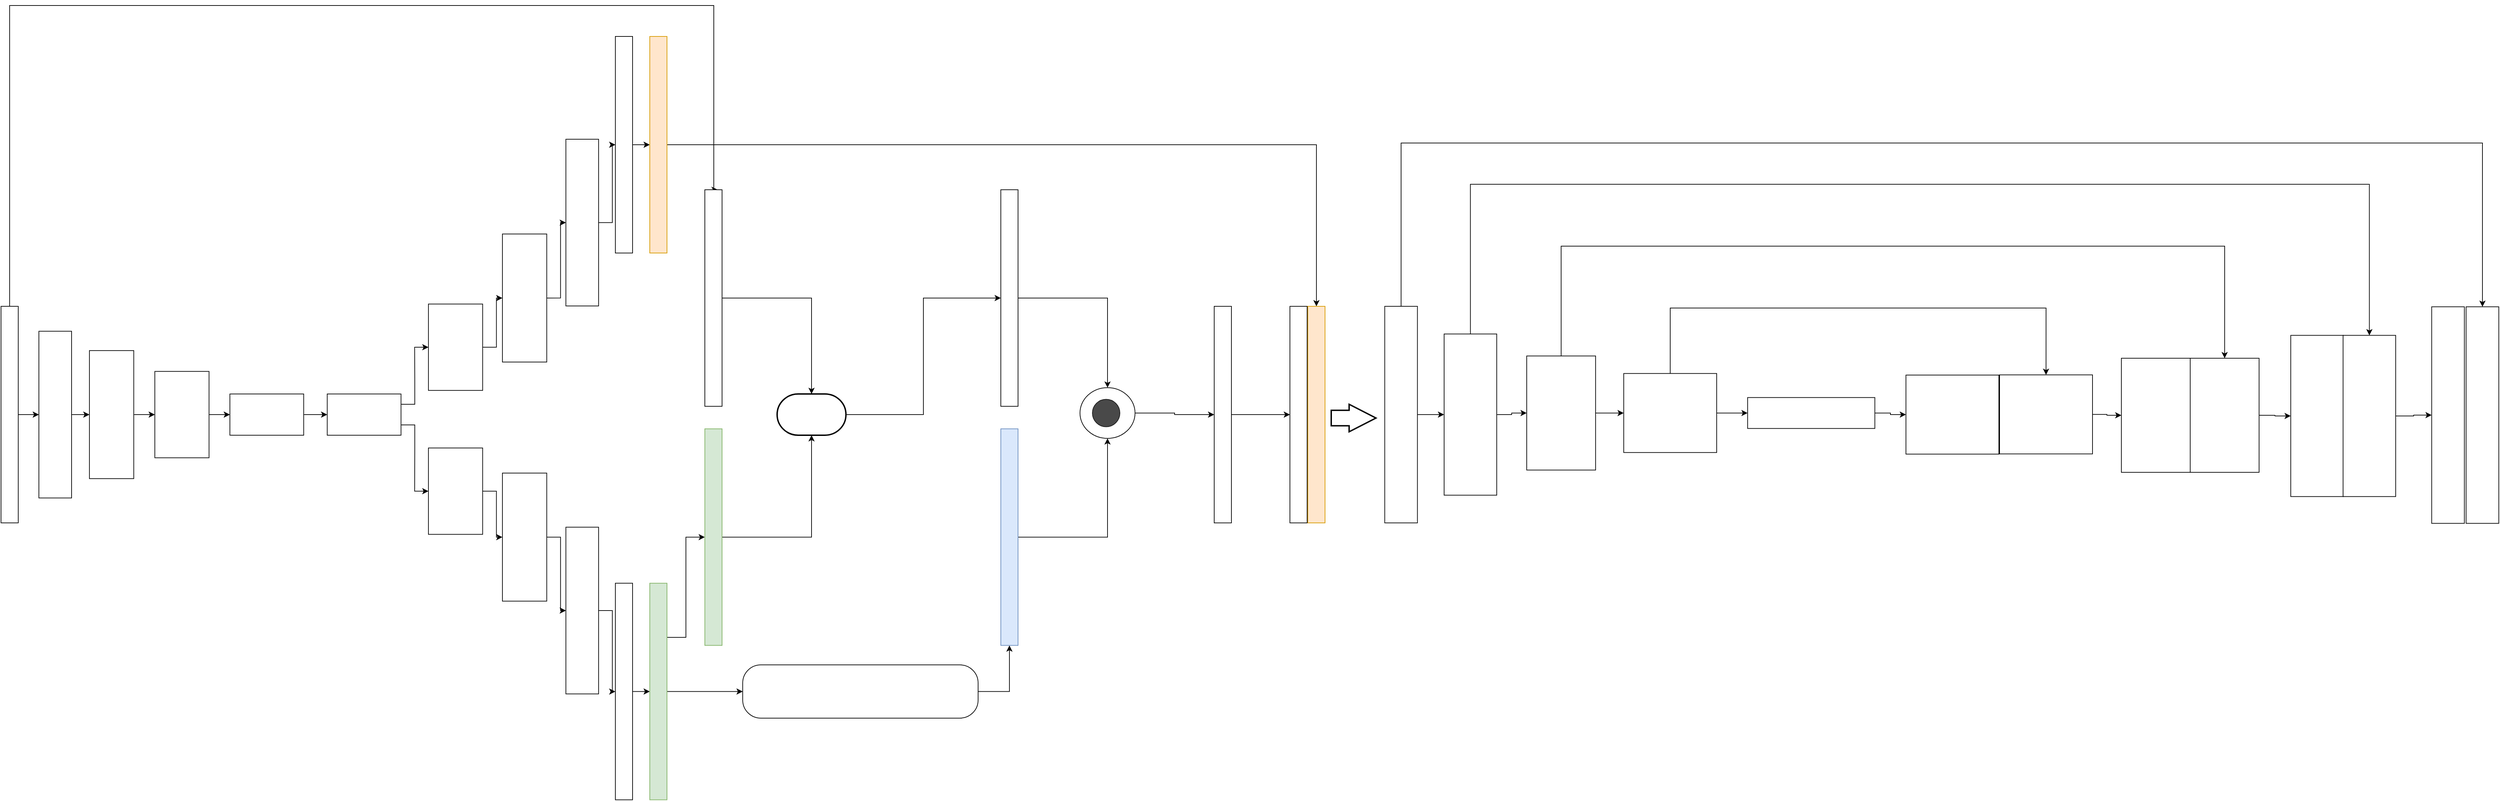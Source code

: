<mxfile version="14.2.6" type="github">
  <diagram id="Co06z8hA1GL9u4y0MS8U" name="Page-1">
    <mxGraphModel dx="4152" dy="2192" grid="1" gridSize="10" guides="1" tooltips="1" connect="1" arrows="1" fold="1" page="1" pageScale="1" pageWidth="1920" pageHeight="1200" math="0" shadow="0">
      <root>
        <mxCell id="0" />
        <mxCell id="1" parent="0" />
        <mxCell id="M1MvqmyT8SCQ5gQmqWjW-36" style="edgeStyle=orthogonalEdgeStyle;rounded=0;orthogonalLoop=1;jettySize=auto;html=1;exitX=1;exitY=0.5;exitDx=0;exitDy=0;entryX=1;entryY=0.75;entryDx=0;entryDy=0;" edge="1" parent="1" source="M1MvqmyT8SCQ5gQmqWjW-3" target="M1MvqmyT8SCQ5gQmqWjW-28">
          <mxGeometry relative="1" as="geometry">
            <Array as="points">
              <mxPoint x="55" y="120" />
              <mxPoint x="1078" y="120" />
              <mxPoint x="1078" y="388" />
            </Array>
          </mxGeometry>
        </mxCell>
        <mxCell id="M1MvqmyT8SCQ5gQmqWjW-77" style="edgeStyle=orthogonalEdgeStyle;rounded=0;orthogonalLoop=1;jettySize=auto;html=1;exitX=0.5;exitY=1;exitDx=0;exitDy=0;entryX=0.5;entryY=0;entryDx=0;entryDy=0;" edge="1" parent="1" source="M1MvqmyT8SCQ5gQmqWjW-3" target="M1MvqmyT8SCQ5gQmqWjW-4">
          <mxGeometry relative="1" as="geometry" />
        </mxCell>
        <mxCell id="M1MvqmyT8SCQ5gQmqWjW-3" value="" style="rounded=0;whiteSpace=wrap;html=1;rotation=-90;" vertex="1" parent="1">
          <mxGeometry x="-102.5" y="702.5" width="315" height="25" as="geometry" />
        </mxCell>
        <mxCell id="M1MvqmyT8SCQ5gQmqWjW-78" style="edgeStyle=orthogonalEdgeStyle;rounded=0;orthogonalLoop=1;jettySize=auto;html=1;exitX=0.5;exitY=1;exitDx=0;exitDy=0;entryX=0.5;entryY=0;entryDx=0;entryDy=0;" edge="1" parent="1" source="M1MvqmyT8SCQ5gQmqWjW-4" target="M1MvqmyT8SCQ5gQmqWjW-5">
          <mxGeometry relative="1" as="geometry" />
        </mxCell>
        <mxCell id="M1MvqmyT8SCQ5gQmqWjW-4" value="" style="rounded=0;whiteSpace=wrap;html=1;rotation=-90;" vertex="1" parent="1">
          <mxGeometry y="691.26" width="242.5" height="47.5" as="geometry" />
        </mxCell>
        <mxCell id="M1MvqmyT8SCQ5gQmqWjW-79" style="edgeStyle=orthogonalEdgeStyle;rounded=0;orthogonalLoop=1;jettySize=auto;html=1;exitX=0.5;exitY=1;exitDx=0;exitDy=0;entryX=0.5;entryY=0;entryDx=0;entryDy=0;" edge="1" parent="1" source="M1MvqmyT8SCQ5gQmqWjW-5" target="M1MvqmyT8SCQ5gQmqWjW-6">
          <mxGeometry relative="1" as="geometry" />
        </mxCell>
        <mxCell id="M1MvqmyT8SCQ5gQmqWjW-5" value="" style="rounded=0;whiteSpace=wrap;html=1;rotation=-90;" vertex="1" parent="1">
          <mxGeometry x="110" y="682.82" width="186.25" height="64.39" as="geometry" />
        </mxCell>
        <mxCell id="M1MvqmyT8SCQ5gQmqWjW-80" style="edgeStyle=orthogonalEdgeStyle;rounded=0;orthogonalLoop=1;jettySize=auto;html=1;exitX=0.5;exitY=1;exitDx=0;exitDy=0;entryX=0.5;entryY=0;entryDx=0;entryDy=0;" edge="1" parent="1" source="M1MvqmyT8SCQ5gQmqWjW-6" target="M1MvqmyT8SCQ5gQmqWjW-8">
          <mxGeometry relative="1" as="geometry" />
        </mxCell>
        <mxCell id="M1MvqmyT8SCQ5gQmqWjW-6" value="" style="rounded=0;whiteSpace=wrap;html=1;rotation=-90;" vertex="1" parent="1">
          <mxGeometry x="242.5" y="675.62" width="125.63" height="78.76" as="geometry" />
        </mxCell>
        <mxCell id="M1MvqmyT8SCQ5gQmqWjW-81" style="edgeStyle=orthogonalEdgeStyle;rounded=0;orthogonalLoop=1;jettySize=auto;html=1;exitX=0.5;exitY=1;exitDx=0;exitDy=0;entryX=0.5;entryY=0;entryDx=0;entryDy=0;" edge="1" parent="1" source="M1MvqmyT8SCQ5gQmqWjW-8" target="M1MvqmyT8SCQ5gQmqWjW-9">
          <mxGeometry relative="1" as="geometry" />
        </mxCell>
        <mxCell id="M1MvqmyT8SCQ5gQmqWjW-8" value="" style="rounded=0;whiteSpace=wrap;html=1;rotation=-90;" vertex="1" parent="1">
          <mxGeometry x="398.6" y="661.4" width="60" height="107.2" as="geometry" />
        </mxCell>
        <mxCell id="M1MvqmyT8SCQ5gQmqWjW-82" style="edgeStyle=orthogonalEdgeStyle;rounded=0;orthogonalLoop=1;jettySize=auto;html=1;exitX=0.75;exitY=1;exitDx=0;exitDy=0;entryX=0.5;entryY=0;entryDx=0;entryDy=0;" edge="1" parent="1" source="M1MvqmyT8SCQ5gQmqWjW-9" target="M1MvqmyT8SCQ5gQmqWjW-13">
          <mxGeometry relative="1" as="geometry" />
        </mxCell>
        <mxCell id="M1MvqmyT8SCQ5gQmqWjW-83" style="edgeStyle=orthogonalEdgeStyle;rounded=0;orthogonalLoop=1;jettySize=auto;html=1;exitX=0.25;exitY=1;exitDx=0;exitDy=0;entryX=0.5;entryY=0;entryDx=0;entryDy=0;" edge="1" parent="1" source="M1MvqmyT8SCQ5gQmqWjW-9" target="M1MvqmyT8SCQ5gQmqWjW-17">
          <mxGeometry relative="1" as="geometry" />
        </mxCell>
        <mxCell id="M1MvqmyT8SCQ5gQmqWjW-9" value="" style="rounded=0;whiteSpace=wrap;html=1;rotation=-90;" vertex="1" parent="1">
          <mxGeometry x="540" y="661.4" width="60" height="107.2" as="geometry" />
        </mxCell>
        <mxCell id="M1MvqmyT8SCQ5gQmqWjW-87" style="edgeStyle=orthogonalEdgeStyle;rounded=0;orthogonalLoop=1;jettySize=auto;html=1;exitX=0.5;exitY=1;exitDx=0;exitDy=0;entryX=0.5;entryY=0;entryDx=0;entryDy=0;" edge="1" parent="1" source="M1MvqmyT8SCQ5gQmqWjW-10" target="M1MvqmyT8SCQ5gQmqWjW-30">
          <mxGeometry relative="1" as="geometry" />
        </mxCell>
        <mxCell id="M1MvqmyT8SCQ5gQmqWjW-10" value="" style="rounded=0;whiteSpace=wrap;html=1;rotation=-90;" vertex="1" parent="1">
          <mxGeometry x="790" y="310" width="315" height="25" as="geometry" />
        </mxCell>
        <mxCell id="M1MvqmyT8SCQ5gQmqWjW-86" style="edgeStyle=orthogonalEdgeStyle;rounded=0;orthogonalLoop=1;jettySize=auto;html=1;exitX=0.5;exitY=1;exitDx=0;exitDy=0;entryX=0.5;entryY=0;entryDx=0;entryDy=0;" edge="1" parent="1" source="M1MvqmyT8SCQ5gQmqWjW-11" target="M1MvqmyT8SCQ5gQmqWjW-10">
          <mxGeometry relative="1" as="geometry" />
        </mxCell>
        <mxCell id="M1MvqmyT8SCQ5gQmqWjW-11" value="" style="rounded=0;whiteSpace=wrap;html=1;rotation=-90;" vertex="1" parent="1">
          <mxGeometry x="765.63" y="412" width="242.5" height="47.5" as="geometry" />
        </mxCell>
        <mxCell id="M1MvqmyT8SCQ5gQmqWjW-85" style="edgeStyle=orthogonalEdgeStyle;rounded=0;orthogonalLoop=1;jettySize=auto;html=1;exitX=0.5;exitY=1;exitDx=0;exitDy=0;entryX=0.5;entryY=0;entryDx=0;entryDy=0;" edge="1" parent="1" source="M1MvqmyT8SCQ5gQmqWjW-12" target="M1MvqmyT8SCQ5gQmqWjW-11">
          <mxGeometry relative="1" as="geometry" />
        </mxCell>
        <mxCell id="M1MvqmyT8SCQ5gQmqWjW-12" value="" style="rounded=0;whiteSpace=wrap;html=1;rotation=-90;" vertex="1" parent="1">
          <mxGeometry x="710" y="513.25" width="186.25" height="64.39" as="geometry" />
        </mxCell>
        <mxCell id="M1MvqmyT8SCQ5gQmqWjW-84" style="edgeStyle=orthogonalEdgeStyle;rounded=0;orthogonalLoop=1;jettySize=auto;html=1;exitX=0.5;exitY=1;exitDx=0;exitDy=0;" edge="1" parent="1" source="M1MvqmyT8SCQ5gQmqWjW-13" target="M1MvqmyT8SCQ5gQmqWjW-12">
          <mxGeometry relative="1" as="geometry" />
        </mxCell>
        <mxCell id="M1MvqmyT8SCQ5gQmqWjW-13" value="" style="rounded=0;whiteSpace=wrap;html=1;rotation=-90;" vertex="1" parent="1">
          <mxGeometry x="640" y="577.64" width="125.63" height="78.76" as="geometry" />
        </mxCell>
        <mxCell id="M1MvqmyT8SCQ5gQmqWjW-88" style="edgeStyle=orthogonalEdgeStyle;rounded=0;orthogonalLoop=1;jettySize=auto;html=1;exitX=0.5;exitY=1;exitDx=0;exitDy=0;entryX=0.5;entryY=0;entryDx=0;entryDy=0;" edge="1" parent="1" source="M1MvqmyT8SCQ5gQmqWjW-17" target="M1MvqmyT8SCQ5gQmqWjW-18">
          <mxGeometry relative="1" as="geometry" />
        </mxCell>
        <mxCell id="M1MvqmyT8SCQ5gQmqWjW-17" value="" style="rounded=0;whiteSpace=wrap;html=1;rotation=-90;" vertex="1" parent="1">
          <mxGeometry x="639.995" y="786.995" width="125.63" height="78.76" as="geometry" />
        </mxCell>
        <mxCell id="M1MvqmyT8SCQ5gQmqWjW-89" style="edgeStyle=orthogonalEdgeStyle;rounded=0;orthogonalLoop=1;jettySize=auto;html=1;exitX=0.5;exitY=1;exitDx=0;exitDy=0;entryX=0.5;entryY=0;entryDx=0;entryDy=0;" edge="1" parent="1" source="M1MvqmyT8SCQ5gQmqWjW-18" target="M1MvqmyT8SCQ5gQmqWjW-19">
          <mxGeometry relative="1" as="geometry" />
        </mxCell>
        <mxCell id="M1MvqmyT8SCQ5gQmqWjW-18" value="" style="rounded=0;whiteSpace=wrap;html=1;rotation=-90;" vertex="1" parent="1">
          <mxGeometry x="710" y="861" width="186.25" height="64.39" as="geometry" />
        </mxCell>
        <mxCell id="M1MvqmyT8SCQ5gQmqWjW-90" style="edgeStyle=orthogonalEdgeStyle;rounded=0;orthogonalLoop=1;jettySize=auto;html=1;exitX=0.5;exitY=1;exitDx=0;exitDy=0;entryX=0.5;entryY=0;entryDx=0;entryDy=0;" edge="1" parent="1" source="M1MvqmyT8SCQ5gQmqWjW-19" target="M1MvqmyT8SCQ5gQmqWjW-20">
          <mxGeometry relative="1" as="geometry" />
        </mxCell>
        <mxCell id="M1MvqmyT8SCQ5gQmqWjW-19" value="" style="rounded=0;whiteSpace=wrap;html=1;rotation=-90;" vertex="1" parent="1">
          <mxGeometry x="765.63" y="976.25" width="242.5" height="47.5" as="geometry" />
        </mxCell>
        <mxCell id="M1MvqmyT8SCQ5gQmqWjW-91" style="edgeStyle=orthogonalEdgeStyle;rounded=0;orthogonalLoop=1;jettySize=auto;html=1;exitX=0.5;exitY=1;exitDx=0;exitDy=0;entryX=0.5;entryY=0;entryDx=0;entryDy=0;" edge="1" parent="1" source="M1MvqmyT8SCQ5gQmqWjW-20" target="M1MvqmyT8SCQ5gQmqWjW-29">
          <mxGeometry relative="1" as="geometry" />
        </mxCell>
        <mxCell id="M1MvqmyT8SCQ5gQmqWjW-20" value="" style="rounded=0;whiteSpace=wrap;html=1;rotation=-90;" vertex="1" parent="1">
          <mxGeometry x="790" y="1105.25" width="315" height="25" as="geometry" />
        </mxCell>
        <mxCell id="M1MvqmyT8SCQ5gQmqWjW-38" style="edgeStyle=orthogonalEdgeStyle;rounded=0;orthogonalLoop=1;jettySize=auto;html=1;exitX=1;exitY=0.5;exitDx=0;exitDy=0;entryX=0;entryY=0.5;entryDx=0;entryDy=0;" edge="1" parent="1" source="M1MvqmyT8SCQ5gQmqWjW-23" target="M1MvqmyT8SCQ5gQmqWjW-37">
          <mxGeometry relative="1" as="geometry" />
        </mxCell>
        <mxCell id="M1MvqmyT8SCQ5gQmqWjW-23" value="" style="rounded=1;whiteSpace=wrap;html=1;arcSize=34;" vertex="1" parent="1">
          <mxGeometry x="1120" y="1079" width="342" height="77.5" as="geometry" />
        </mxCell>
        <mxCell id="M1MvqmyT8SCQ5gQmqWjW-48" style="edgeStyle=orthogonalEdgeStyle;rounded=0;orthogonalLoop=1;jettySize=auto;html=1;exitX=1;exitY=0.5;exitDx=0;exitDy=0;exitPerimeter=0;entryX=0.5;entryY=0;entryDx=0;entryDy=0;" edge="1" parent="1" source="M1MvqmyT8SCQ5gQmqWjW-24" target="M1MvqmyT8SCQ5gQmqWjW-47">
          <mxGeometry relative="1" as="geometry" />
        </mxCell>
        <mxCell id="M1MvqmyT8SCQ5gQmqWjW-24" value="" style="verticalLabelPosition=bottom;verticalAlign=top;html=1;shape=mxgraph.flowchart.on-page_reference;" vertex="1" parent="1">
          <mxGeometry x="1610" y="675.82" width="80" height="73.75" as="geometry" />
        </mxCell>
        <mxCell id="M1MvqmyT8SCQ5gQmqWjW-45" style="edgeStyle=orthogonalEdgeStyle;rounded=0;orthogonalLoop=1;jettySize=auto;html=1;exitX=0.5;exitY=1;exitDx=0;exitDy=0;entryX=0.5;entryY=0;entryDx=0;entryDy=0;entryPerimeter=0;" edge="1" parent="1" source="M1MvqmyT8SCQ5gQmqWjW-25" target="M1MvqmyT8SCQ5gQmqWjW-24">
          <mxGeometry relative="1" as="geometry" />
        </mxCell>
        <mxCell id="M1MvqmyT8SCQ5gQmqWjW-25" value="" style="rounded=0;whiteSpace=wrap;html=1;rotation=-90;" vertex="1" parent="1">
          <mxGeometry x="1350" y="532.95" width="315" height="25" as="geometry" />
        </mxCell>
        <mxCell id="M1MvqmyT8SCQ5gQmqWjW-40" style="edgeStyle=orthogonalEdgeStyle;rounded=0;orthogonalLoop=1;jettySize=auto;html=1;exitX=0.5;exitY=1;exitDx=0;exitDy=0;entryX=0.5;entryY=0;entryDx=0;entryDy=0;entryPerimeter=0;" edge="1" parent="1" source="M1MvqmyT8SCQ5gQmqWjW-28" target="M1MvqmyT8SCQ5gQmqWjW-39">
          <mxGeometry relative="1" as="geometry" />
        </mxCell>
        <mxCell id="M1MvqmyT8SCQ5gQmqWjW-28" value="" style="rounded=0;whiteSpace=wrap;html=1;rotation=-90;" vertex="1" parent="1">
          <mxGeometry x="920" y="532.95" width="315" height="25" as="geometry" />
        </mxCell>
        <mxCell id="M1MvqmyT8SCQ5gQmqWjW-34" style="edgeStyle=orthogonalEdgeStyle;rounded=0;orthogonalLoop=1;jettySize=auto;html=1;exitX=0.75;exitY=1;exitDx=0;exitDy=0;entryX=0.5;entryY=0;entryDx=0;entryDy=0;" edge="1" parent="1" source="M1MvqmyT8SCQ5gQmqWjW-29" target="M1MvqmyT8SCQ5gQmqWjW-31">
          <mxGeometry relative="1" as="geometry" />
        </mxCell>
        <mxCell id="M1MvqmyT8SCQ5gQmqWjW-35" style="edgeStyle=orthogonalEdgeStyle;rounded=0;orthogonalLoop=1;jettySize=auto;html=1;exitX=0.5;exitY=1;exitDx=0;exitDy=0;entryX=0;entryY=0.5;entryDx=0;entryDy=0;" edge="1" parent="1" source="M1MvqmyT8SCQ5gQmqWjW-29" target="M1MvqmyT8SCQ5gQmqWjW-23">
          <mxGeometry relative="1" as="geometry" />
        </mxCell>
        <mxCell id="M1MvqmyT8SCQ5gQmqWjW-29" value="" style="rounded=0;whiteSpace=wrap;html=1;rotation=-90;fillColor=#d5e8d4;strokeColor=#82b366;" vertex="1" parent="1">
          <mxGeometry x="840" y="1105.25" width="315" height="25" as="geometry" />
        </mxCell>
        <mxCell id="M1MvqmyT8SCQ5gQmqWjW-51" style="edgeStyle=orthogonalEdgeStyle;rounded=0;orthogonalLoop=1;jettySize=auto;html=1;exitX=0.5;exitY=1;exitDx=0;exitDy=0;" edge="1" parent="1" source="M1MvqmyT8SCQ5gQmqWjW-30" target="M1MvqmyT8SCQ5gQmqWjW-50">
          <mxGeometry relative="1" as="geometry" />
        </mxCell>
        <mxCell id="M1MvqmyT8SCQ5gQmqWjW-30" value="" style="rounded=0;whiteSpace=wrap;html=1;rotation=-90;fillColor=#ffe6cc;strokeColor=#d79b00;" vertex="1" parent="1">
          <mxGeometry x="840" y="310" width="315" height="25" as="geometry" />
        </mxCell>
        <mxCell id="M1MvqmyT8SCQ5gQmqWjW-41" style="edgeStyle=orthogonalEdgeStyle;rounded=0;orthogonalLoop=1;jettySize=auto;html=1;exitX=0.5;exitY=1;exitDx=0;exitDy=0;entryX=0.5;entryY=1;entryDx=0;entryDy=0;entryPerimeter=0;" edge="1" parent="1" source="M1MvqmyT8SCQ5gQmqWjW-31" target="M1MvqmyT8SCQ5gQmqWjW-39">
          <mxGeometry relative="1" as="geometry" />
        </mxCell>
        <mxCell id="M1MvqmyT8SCQ5gQmqWjW-31" value="" style="rounded=0;whiteSpace=wrap;html=1;rotation=-90;fillColor=#d5e8d4;strokeColor=#82b366;" vertex="1" parent="1">
          <mxGeometry x="920" y="880.7" width="315" height="25" as="geometry" />
        </mxCell>
        <mxCell id="M1MvqmyT8SCQ5gQmqWjW-46" style="edgeStyle=orthogonalEdgeStyle;rounded=0;orthogonalLoop=1;jettySize=auto;html=1;exitX=0.5;exitY=1;exitDx=0;exitDy=0;entryX=0.5;entryY=1;entryDx=0;entryDy=0;entryPerimeter=0;" edge="1" parent="1" source="M1MvqmyT8SCQ5gQmqWjW-37" target="M1MvqmyT8SCQ5gQmqWjW-24">
          <mxGeometry relative="1" as="geometry" />
        </mxCell>
        <mxCell id="M1MvqmyT8SCQ5gQmqWjW-37" value="" style="rounded=0;whiteSpace=wrap;html=1;rotation=-90;fillColor=#dae8fc;strokeColor=#6c8ebf;" vertex="1" parent="1">
          <mxGeometry x="1350" y="880.7" width="315" height="25" as="geometry" />
        </mxCell>
        <mxCell id="M1MvqmyT8SCQ5gQmqWjW-42" style="edgeStyle=orthogonalEdgeStyle;rounded=0;orthogonalLoop=1;jettySize=auto;html=1;exitX=1;exitY=0.5;exitDx=0;exitDy=0;exitPerimeter=0;entryX=0.5;entryY=0;entryDx=0;entryDy=0;" edge="1" parent="1" source="M1MvqmyT8SCQ5gQmqWjW-39" target="M1MvqmyT8SCQ5gQmqWjW-25">
          <mxGeometry relative="1" as="geometry" />
        </mxCell>
        <mxCell id="M1MvqmyT8SCQ5gQmqWjW-39" value="" style="strokeWidth=2;html=1;shape=mxgraph.flowchart.terminator;whiteSpace=wrap;" vertex="1" parent="1">
          <mxGeometry x="1170" y="684.99" width="100" height="60" as="geometry" />
        </mxCell>
        <mxCell id="M1MvqmyT8SCQ5gQmqWjW-52" style="edgeStyle=orthogonalEdgeStyle;rounded=0;orthogonalLoop=1;jettySize=auto;html=1;exitX=0.5;exitY=1;exitDx=0;exitDy=0;entryX=0.5;entryY=0;entryDx=0;entryDy=0;" edge="1" parent="1" source="M1MvqmyT8SCQ5gQmqWjW-47" target="M1MvqmyT8SCQ5gQmqWjW-49">
          <mxGeometry relative="1" as="geometry" />
        </mxCell>
        <mxCell id="M1MvqmyT8SCQ5gQmqWjW-47" value="" style="rounded=0;whiteSpace=wrap;html=1;rotation=-90;" vertex="1" parent="1">
          <mxGeometry x="1660" y="702.52" width="315" height="25" as="geometry" />
        </mxCell>
        <mxCell id="M1MvqmyT8SCQ5gQmqWjW-49" value="" style="rounded=0;whiteSpace=wrap;html=1;rotation=-90;" vertex="1" parent="1">
          <mxGeometry x="1770" y="702.52" width="315" height="25" as="geometry" />
        </mxCell>
        <mxCell id="M1MvqmyT8SCQ5gQmqWjW-50" value="" style="rounded=0;whiteSpace=wrap;html=1;rotation=-90;fillColor=#ffe6cc;strokeColor=#d79b00;" vertex="1" parent="1">
          <mxGeometry x="1796" y="702.52" width="315" height="25" as="geometry" />
        </mxCell>
        <mxCell id="M1MvqmyT8SCQ5gQmqWjW-72" style="edgeStyle=orthogonalEdgeStyle;rounded=0;orthogonalLoop=1;jettySize=auto;html=1;exitX=1;exitY=0.5;exitDx=0;exitDy=0;entryX=1;entryY=0.5;entryDx=0;entryDy=0;" edge="1" parent="1" source="M1MvqmyT8SCQ5gQmqWjW-53" target="M1MvqmyT8SCQ5gQmqWjW-71">
          <mxGeometry relative="1" as="geometry">
            <Array as="points">
              <mxPoint x="2076" y="320" />
              <mxPoint x="3648" y="320" />
            </Array>
          </mxGeometry>
        </mxCell>
        <mxCell id="M1MvqmyT8SCQ5gQmqWjW-93" style="edgeStyle=orthogonalEdgeStyle;rounded=0;orthogonalLoop=1;jettySize=auto;html=1;exitX=0.5;exitY=1;exitDx=0;exitDy=0;entryX=0.5;entryY=0;entryDx=0;entryDy=0;" edge="1" parent="1" source="M1MvqmyT8SCQ5gQmqWjW-53" target="M1MvqmyT8SCQ5gQmqWjW-57">
          <mxGeometry relative="1" as="geometry" />
        </mxCell>
        <mxCell id="M1MvqmyT8SCQ5gQmqWjW-53" value="" style="rounded=0;whiteSpace=wrap;html=1;rotation=-90;" vertex="1" parent="1">
          <mxGeometry x="1919" y="691.28" width="315" height="47.48" as="geometry" />
        </mxCell>
        <mxCell id="M1MvqmyT8SCQ5gQmqWjW-55" value="" style="verticalLabelPosition=bottom;verticalAlign=top;html=1;strokeWidth=2;shape=mxgraph.arrows2.arrow;dy=0.44;dx=39;notch=0;" vertex="1" parent="1">
          <mxGeometry x="1975" y="700" width="65" height="40" as="geometry" />
        </mxCell>
        <mxCell id="M1MvqmyT8SCQ5gQmqWjW-73" style="edgeStyle=orthogonalEdgeStyle;rounded=0;orthogonalLoop=1;jettySize=auto;html=1;exitX=1;exitY=0.5;exitDx=0;exitDy=0;entryX=1;entryY=0.5;entryDx=0;entryDy=0;" edge="1" parent="1" source="M1MvqmyT8SCQ5gQmqWjW-57" target="M1MvqmyT8SCQ5gQmqWjW-66">
          <mxGeometry relative="1" as="geometry">
            <Array as="points">
              <mxPoint x="2177" y="380" />
              <mxPoint x="3483" y="380" />
            </Array>
          </mxGeometry>
        </mxCell>
        <mxCell id="M1MvqmyT8SCQ5gQmqWjW-94" style="edgeStyle=orthogonalEdgeStyle;rounded=0;orthogonalLoop=1;jettySize=auto;html=1;exitX=0.5;exitY=1;exitDx=0;exitDy=0;entryX=0.5;entryY=0;entryDx=0;entryDy=0;" edge="1" parent="1" source="M1MvqmyT8SCQ5gQmqWjW-57" target="M1MvqmyT8SCQ5gQmqWjW-58">
          <mxGeometry relative="1" as="geometry" />
        </mxCell>
        <mxCell id="M1MvqmyT8SCQ5gQmqWjW-57" value="" style="rounded=0;whiteSpace=wrap;html=1;rotation=-90;" vertex="1" parent="1">
          <mxGeometry x="2060" y="676.77" width="234.47" height="76.43" as="geometry" />
        </mxCell>
        <mxCell id="M1MvqmyT8SCQ5gQmqWjW-74" style="edgeStyle=orthogonalEdgeStyle;rounded=0;orthogonalLoop=1;jettySize=auto;html=1;exitX=1;exitY=0.5;exitDx=0;exitDy=0;entryX=1;entryY=0.5;entryDx=0;entryDy=0;" edge="1" parent="1" source="M1MvqmyT8SCQ5gQmqWjW-58" target="M1MvqmyT8SCQ5gQmqWjW-64">
          <mxGeometry relative="1" as="geometry">
            <Array as="points">
              <mxPoint x="2309" y="470" />
              <mxPoint x="3273" y="470" />
            </Array>
          </mxGeometry>
        </mxCell>
        <mxCell id="M1MvqmyT8SCQ5gQmqWjW-95" style="edgeStyle=orthogonalEdgeStyle;rounded=0;orthogonalLoop=1;jettySize=auto;html=1;exitX=0.5;exitY=1;exitDx=0;exitDy=0;entryX=0.5;entryY=0;entryDx=0;entryDy=0;" edge="1" parent="1" source="M1MvqmyT8SCQ5gQmqWjW-58" target="M1MvqmyT8SCQ5gQmqWjW-59">
          <mxGeometry relative="1" as="geometry" />
        </mxCell>
        <mxCell id="M1MvqmyT8SCQ5gQmqWjW-58" value="" style="rounded=0;whiteSpace=wrap;html=1;rotation=-90;" vertex="1" parent="1">
          <mxGeometry x="2226.08" y="662.67" width="165.94" height="100.06" as="geometry" />
        </mxCell>
        <mxCell id="M1MvqmyT8SCQ5gQmqWjW-75" style="edgeStyle=orthogonalEdgeStyle;rounded=0;orthogonalLoop=1;jettySize=auto;html=1;exitX=1;exitY=0.5;exitDx=0;exitDy=0;entryX=1;entryY=0.5;entryDx=0;entryDy=0;" edge="1" parent="1" source="M1MvqmyT8SCQ5gQmqWjW-59" target="M1MvqmyT8SCQ5gQmqWjW-62">
          <mxGeometry relative="1" as="geometry">
            <Array as="points">
              <mxPoint x="2468" y="560" />
              <mxPoint x="3014" y="560" />
            </Array>
          </mxGeometry>
        </mxCell>
        <mxCell id="M1MvqmyT8SCQ5gQmqWjW-96" style="edgeStyle=orthogonalEdgeStyle;rounded=0;orthogonalLoop=1;jettySize=auto;html=1;exitX=0.5;exitY=1;exitDx=0;exitDy=0;entryX=0.5;entryY=0;entryDx=0;entryDy=0;" edge="1" parent="1" source="M1MvqmyT8SCQ5gQmqWjW-59" target="M1MvqmyT8SCQ5gQmqWjW-60">
          <mxGeometry relative="1" as="geometry" />
        </mxCell>
        <mxCell id="M1MvqmyT8SCQ5gQmqWjW-59" value="" style="rounded=0;whiteSpace=wrap;html=1;rotation=-90;" vertex="1" parent="1">
          <mxGeometry x="2410" y="645.18" width="114.96" height="135.03" as="geometry" />
        </mxCell>
        <mxCell id="M1MvqmyT8SCQ5gQmqWjW-97" style="edgeStyle=orthogonalEdgeStyle;rounded=0;orthogonalLoop=1;jettySize=auto;html=1;exitX=0.5;exitY=1;exitDx=0;exitDy=0;entryX=0.5;entryY=0;entryDx=0;entryDy=0;" edge="1" parent="1" source="M1MvqmyT8SCQ5gQmqWjW-60" target="M1MvqmyT8SCQ5gQmqWjW-61">
          <mxGeometry relative="1" as="geometry" />
        </mxCell>
        <mxCell id="M1MvqmyT8SCQ5gQmqWjW-60" value="" style="rounded=0;whiteSpace=wrap;html=1;rotation=-90;" vertex="1" parent="1">
          <mxGeometry x="2649.87" y="620.28" width="45" height="184.82" as="geometry" />
        </mxCell>
        <mxCell id="M1MvqmyT8SCQ5gQmqWjW-61" value="" style="rounded=0;whiteSpace=wrap;html=1;rotation=-90;" vertex="1" parent="1">
          <mxGeometry x="2820" y="647.47" width="114.96" height="135.03" as="geometry" />
        </mxCell>
        <mxCell id="M1MvqmyT8SCQ5gQmqWjW-98" style="edgeStyle=orthogonalEdgeStyle;rounded=0;orthogonalLoop=1;jettySize=auto;html=1;exitX=0.5;exitY=1;exitDx=0;exitDy=0;entryX=0.5;entryY=0;entryDx=0;entryDy=0;" edge="1" parent="1" source="M1MvqmyT8SCQ5gQmqWjW-62" target="M1MvqmyT8SCQ5gQmqWjW-63">
          <mxGeometry relative="1" as="geometry" />
        </mxCell>
        <mxCell id="M1MvqmyT8SCQ5gQmqWjW-62" value="" style="rounded=0;whiteSpace=wrap;html=1;rotation=-90;" vertex="1" parent="1">
          <mxGeometry x="2956" y="647.19" width="114.96" height="135.03" as="geometry" />
        </mxCell>
        <mxCell id="M1MvqmyT8SCQ5gQmqWjW-63" value="" style="rounded=0;whiteSpace=wrap;html=1;rotation=-90;" vertex="1" parent="1">
          <mxGeometry x="3090" y="665.97" width="165.94" height="100.06" as="geometry" />
        </mxCell>
        <mxCell id="M1MvqmyT8SCQ5gQmqWjW-99" style="edgeStyle=orthogonalEdgeStyle;rounded=0;orthogonalLoop=1;jettySize=auto;html=1;exitX=0.5;exitY=1;exitDx=0;exitDy=0;entryX=0.5;entryY=0;entryDx=0;entryDy=0;" edge="1" parent="1" source="M1MvqmyT8SCQ5gQmqWjW-64" target="M1MvqmyT8SCQ5gQmqWjW-65">
          <mxGeometry relative="1" as="geometry" />
        </mxCell>
        <mxCell id="M1MvqmyT8SCQ5gQmqWjW-64" value="" style="rounded=0;whiteSpace=wrap;html=1;rotation=-90;" vertex="1" parent="1">
          <mxGeometry x="3190" y="665.97" width="165.94" height="100.06" as="geometry" />
        </mxCell>
        <mxCell id="M1MvqmyT8SCQ5gQmqWjW-65" value="" style="rounded=0;whiteSpace=wrap;html=1;rotation=-90;" vertex="1" parent="1">
          <mxGeometry x="3290" y="678.77" width="234.47" height="76.43" as="geometry" />
        </mxCell>
        <mxCell id="M1MvqmyT8SCQ5gQmqWjW-100" style="edgeStyle=orthogonalEdgeStyle;rounded=0;orthogonalLoop=1;jettySize=auto;html=1;exitX=0.5;exitY=1;exitDx=0;exitDy=0;entryX=0.5;entryY=0;entryDx=0;entryDy=0;" edge="1" parent="1" source="M1MvqmyT8SCQ5gQmqWjW-66" target="M1MvqmyT8SCQ5gQmqWjW-70">
          <mxGeometry relative="1" as="geometry" />
        </mxCell>
        <mxCell id="M1MvqmyT8SCQ5gQmqWjW-66" value="" style="rounded=0;whiteSpace=wrap;html=1;rotation=-90;" vertex="1" parent="1">
          <mxGeometry x="3366" y="678.77" width="234.47" height="76.43" as="geometry" />
        </mxCell>
        <mxCell id="M1MvqmyT8SCQ5gQmqWjW-70" value="" style="rounded=0;whiteSpace=wrap;html=1;rotation=-90;" vertex="1" parent="1">
          <mxGeometry x="3440" y="691.96" width="315" height="47.48" as="geometry" />
        </mxCell>
        <mxCell id="M1MvqmyT8SCQ5gQmqWjW-71" value="" style="rounded=0;whiteSpace=wrap;html=1;rotation=-90;" vertex="1" parent="1">
          <mxGeometry x="3490" y="691.96" width="315" height="47.48" as="geometry" />
        </mxCell>
        <mxCell id="M1MvqmyT8SCQ5gQmqWjW-76" value="" style="verticalLabelPosition=bottom;verticalAlign=top;html=1;shape=mxgraph.flowchart.on-page_reference;fillColor=#1C1C1C;opacity=80;" vertex="1" parent="1">
          <mxGeometry x="1628" y="692.76" width="40" height="40" as="geometry" />
        </mxCell>
      </root>
    </mxGraphModel>
  </diagram>
</mxfile>
